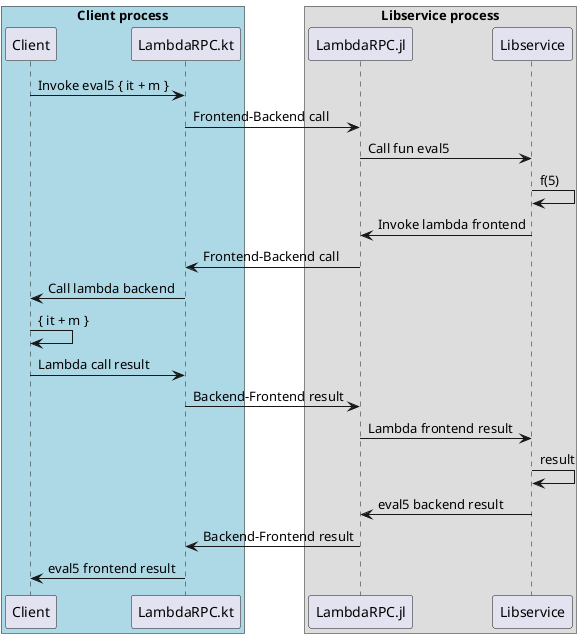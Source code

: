 @startuml hof

!$client = "Client"
!$kt = "LambdaRPC.kt"
!$jl = "LambdaRPC.jl"
!$lib = "Libservice"

box "Client process" #LightBlue
participant "$client"
participant "$kt"
end box

box "Libservice process"
participant "$jl"
participant "$lib"
end box

"$client" -> "$kt" : Invoke eval5 { it + m }
"$kt" -> "$jl" : Frontend-Backend call
"$jl" -> "$lib" : Call fun eval5
"$lib" -> "$lib" : f(5)

"$lib" -> "$jl" : Invoke lambda frontend
"$jl" -> "$kt" : Frontend-Backend call
"$kt" -> "$client" : Call lambda backend
"$client" -> "$client" : { it + m }

"$client" -> "$kt" : Lambda call result
"$kt" -> "$jl" : Backend-Frontend result
"$jl" -> "$lib" : Lambda frontend result
"$lib" -> "$lib" : result

"$lib" -> "$jl" : eval5 backend result
"$jl" -> "$kt" : Backend-Frontend result
"$kt" -> "$client" : eval5 frontend result

@enduml
